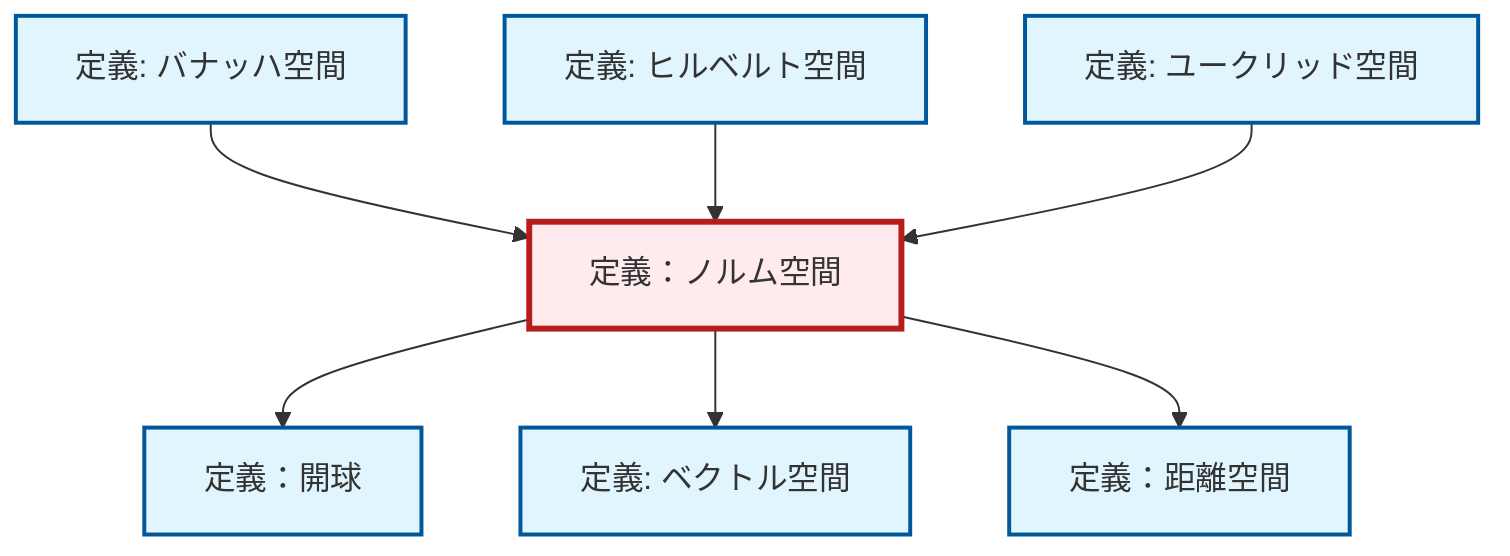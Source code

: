 graph TD
    classDef definition fill:#e1f5fe,stroke:#01579b,stroke-width:2px
    classDef theorem fill:#f3e5f5,stroke:#4a148c,stroke-width:2px
    classDef axiom fill:#fff3e0,stroke:#e65100,stroke-width:2px
    classDef example fill:#e8f5e9,stroke:#1b5e20,stroke-width:2px
    classDef current fill:#ffebee,stroke:#b71c1c,stroke-width:3px
    def-metric-space["定義：距離空間"]:::definition
    def-hilbert-space["定義: ヒルベルト空間"]:::definition
    def-open-ball["定義：開球"]:::definition
    def-normed-vector-space["定義：ノルム空間"]:::definition
    def-banach-space["定義: バナッハ空間"]:::definition
    def-vector-space["定義: ベクトル空間"]:::definition
    def-euclidean-space["定義: ユークリッド空間"]:::definition
    def-banach-space --> def-normed-vector-space
    def-normed-vector-space --> def-open-ball
    def-normed-vector-space --> def-vector-space
    def-hilbert-space --> def-normed-vector-space
    def-euclidean-space --> def-normed-vector-space
    def-normed-vector-space --> def-metric-space
    class def-normed-vector-space current